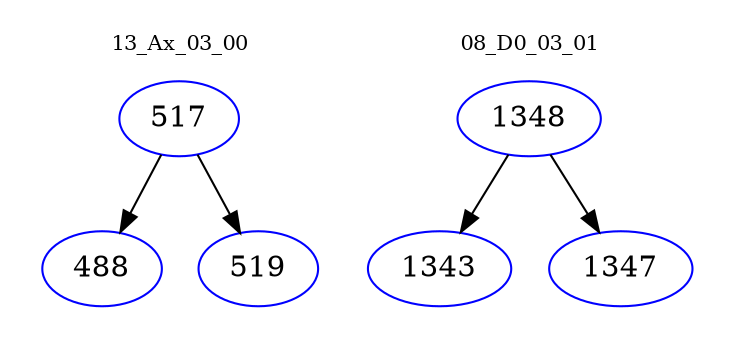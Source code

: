 digraph{
subgraph cluster_0 {
color = white
label = "13_Ax_03_00";
fontsize=10;
T0_517 [label="517", color="blue"]
T0_517 -> T0_488 [color="black"]
T0_488 [label="488", color="blue"]
T0_517 -> T0_519 [color="black"]
T0_519 [label="519", color="blue"]
}
subgraph cluster_1 {
color = white
label = "08_D0_03_01";
fontsize=10;
T1_1348 [label="1348", color="blue"]
T1_1348 -> T1_1343 [color="black"]
T1_1343 [label="1343", color="blue"]
T1_1348 -> T1_1347 [color="black"]
T1_1347 [label="1347", color="blue"]
}
}
